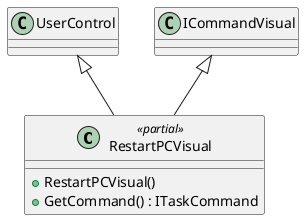 @startuml
class RestartPCVisual <<partial>> {
    + RestartPCVisual()
    + GetCommand() : ITaskCommand
}
UserControl <|-- RestartPCVisual
ICommandVisual <|-- RestartPCVisual
@enduml
